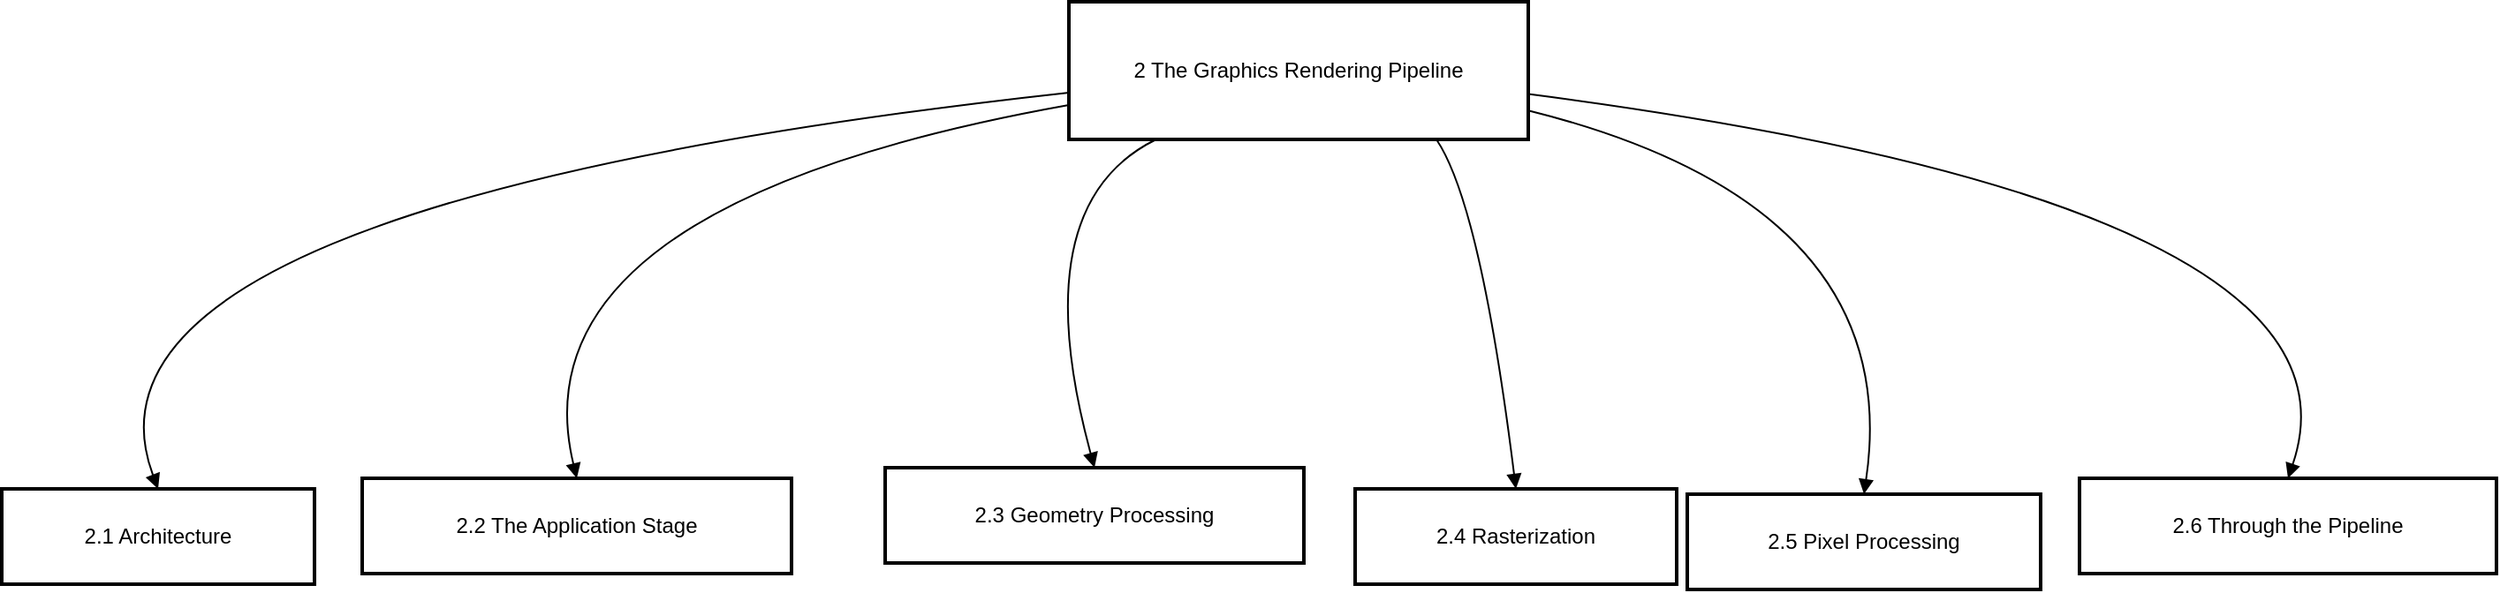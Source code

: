 <mxfile border="50" scale="3" compressed="false" locked="false" version="26.0.5">
  <diagram name="Blank" id="YmL12bMKpDGza6XwsDPr">
    <mxGraphModel dx="1327" dy="1587" grid="0" gridSize="10" guides="1" tooltips="1" connect="1" arrows="1" fold="1" page="0" pageScale="1" pageWidth="827" pageHeight="1169" background="none" math="1" shadow="0">
      <root>
        <mxCell id="X5NqExCQtvZxIxQ7pmgY-0" />
        <mxCell id="1" parent="X5NqExCQtvZxIxQ7pmgY-0" />
        <mxCell id="oGPbDHF5vwuAKRPT9xD1-55" value="2 The Graphics Rendering Pipeline" style="whiteSpace=wrap;strokeWidth=2;" vertex="1" parent="1">
          <mxGeometry x="648" y="-482" width="260" height="78" as="geometry" />
        </mxCell>
        <mxCell id="oGPbDHF5vwuAKRPT9xD1-56" value="2.1 Architecture" style="whiteSpace=wrap;strokeWidth=2;" vertex="1" parent="1">
          <mxGeometry x="44" y="-206" width="177" height="54" as="geometry" />
        </mxCell>
        <mxCell id="oGPbDHF5vwuAKRPT9xD1-57" value="2.2 The Application Stage" style="whiteSpace=wrap;strokeWidth=2;" vertex="1" parent="1">
          <mxGeometry x="248" y="-212" width="243" height="54" as="geometry" />
        </mxCell>
        <mxCell id="oGPbDHF5vwuAKRPT9xD1-58" value="2.3 Geometry Processing" style="whiteSpace=wrap;strokeWidth=2;" vertex="1" parent="1">
          <mxGeometry x="544" y="-218" width="237" height="54" as="geometry" />
        </mxCell>
        <mxCell id="oGPbDHF5vwuAKRPT9xD1-59" value="2.4 Rasterization" style="whiteSpace=wrap;strokeWidth=2;" vertex="1" parent="1">
          <mxGeometry x="810" y="-206" width="182" height="54" as="geometry" />
        </mxCell>
        <mxCell id="oGPbDHF5vwuAKRPT9xD1-60" value="2.5 Pixel Processing" style="whiteSpace=wrap;strokeWidth=2;" vertex="1" parent="1">
          <mxGeometry x="998" y="-203" width="200" height="54" as="geometry" />
        </mxCell>
        <mxCell id="oGPbDHF5vwuAKRPT9xD1-61" value="2.6 Through the Pipeline" style="whiteSpace=wrap;strokeWidth=2;" vertex="1" parent="1">
          <mxGeometry x="1220" y="-212" width="236" height="54" as="geometry" />
        </mxCell>
        <mxCell id="oGPbDHF5vwuAKRPT9xD1-68" value="" style="curved=1;startArrow=none;endArrow=block;exitX=0;exitY=0.66;entryX=0.5;entryY=0;rounded=0;" edge="1" parent="1" source="oGPbDHF5vwuAKRPT9xD1-55" target="oGPbDHF5vwuAKRPT9xD1-56">
          <mxGeometry relative="1" as="geometry">
            <Array as="points">
              <mxPoint x="72" y="-367" />
            </Array>
          </mxGeometry>
        </mxCell>
        <mxCell id="oGPbDHF5vwuAKRPT9xD1-69" value="" style="curved=1;startArrow=none;endArrow=block;exitX=0;exitY=0.75;entryX=0.5;entryY=0;rounded=0;" edge="1" parent="1" source="oGPbDHF5vwuAKRPT9xD1-55" target="oGPbDHF5vwuAKRPT9xD1-57">
          <mxGeometry relative="1" as="geometry">
            <Array as="points">
              <mxPoint x="332" y="-367" />
            </Array>
          </mxGeometry>
        </mxCell>
        <mxCell id="oGPbDHF5vwuAKRPT9xD1-70" value="" style="curved=1;startArrow=none;endArrow=block;exitX=0.19;exitY=1;entryX=0.5;entryY=0;rounded=0;" edge="1" parent="1" source="oGPbDHF5vwuAKRPT9xD1-55" target="oGPbDHF5vwuAKRPT9xD1-58">
          <mxGeometry relative="1" as="geometry">
            <Array as="points">
              <mxPoint x="622" y="-367" />
            </Array>
          </mxGeometry>
        </mxCell>
        <mxCell id="oGPbDHF5vwuAKRPT9xD1-71" value="" style="curved=1;startArrow=none;endArrow=block;exitX=0.8;exitY=1;entryX=0.5;entryY=0;rounded=0;" edge="1" parent="1" source="oGPbDHF5vwuAKRPT9xD1-55" target="oGPbDHF5vwuAKRPT9xD1-59">
          <mxGeometry relative="1" as="geometry">
            <Array as="points">
              <mxPoint x="881" y="-367" />
            </Array>
          </mxGeometry>
        </mxCell>
        <mxCell id="oGPbDHF5vwuAKRPT9xD1-72" value="" style="curved=1;startArrow=none;endArrow=block;exitX=1;exitY=0.79;entryX=0.5;entryY=0;rounded=0;" edge="1" parent="1" source="oGPbDHF5vwuAKRPT9xD1-55" target="oGPbDHF5vwuAKRPT9xD1-60">
          <mxGeometry relative="1" as="geometry">
            <Array as="points">
              <mxPoint x="1122" y="-367" />
            </Array>
          </mxGeometry>
        </mxCell>
        <mxCell id="oGPbDHF5vwuAKRPT9xD1-73" value="" style="curved=1;startArrow=none;endArrow=block;exitX=1;exitY=0.67;entryX=0.5;entryY=0;rounded=0;" edge="1" parent="1" source="oGPbDHF5vwuAKRPT9xD1-55" target="oGPbDHF5vwuAKRPT9xD1-61">
          <mxGeometry relative="1" as="geometry">
            <Array as="points">
              <mxPoint x="1391" y="-367" />
            </Array>
          </mxGeometry>
        </mxCell>
      </root>
    </mxGraphModel>
  </diagram>
</mxfile>
